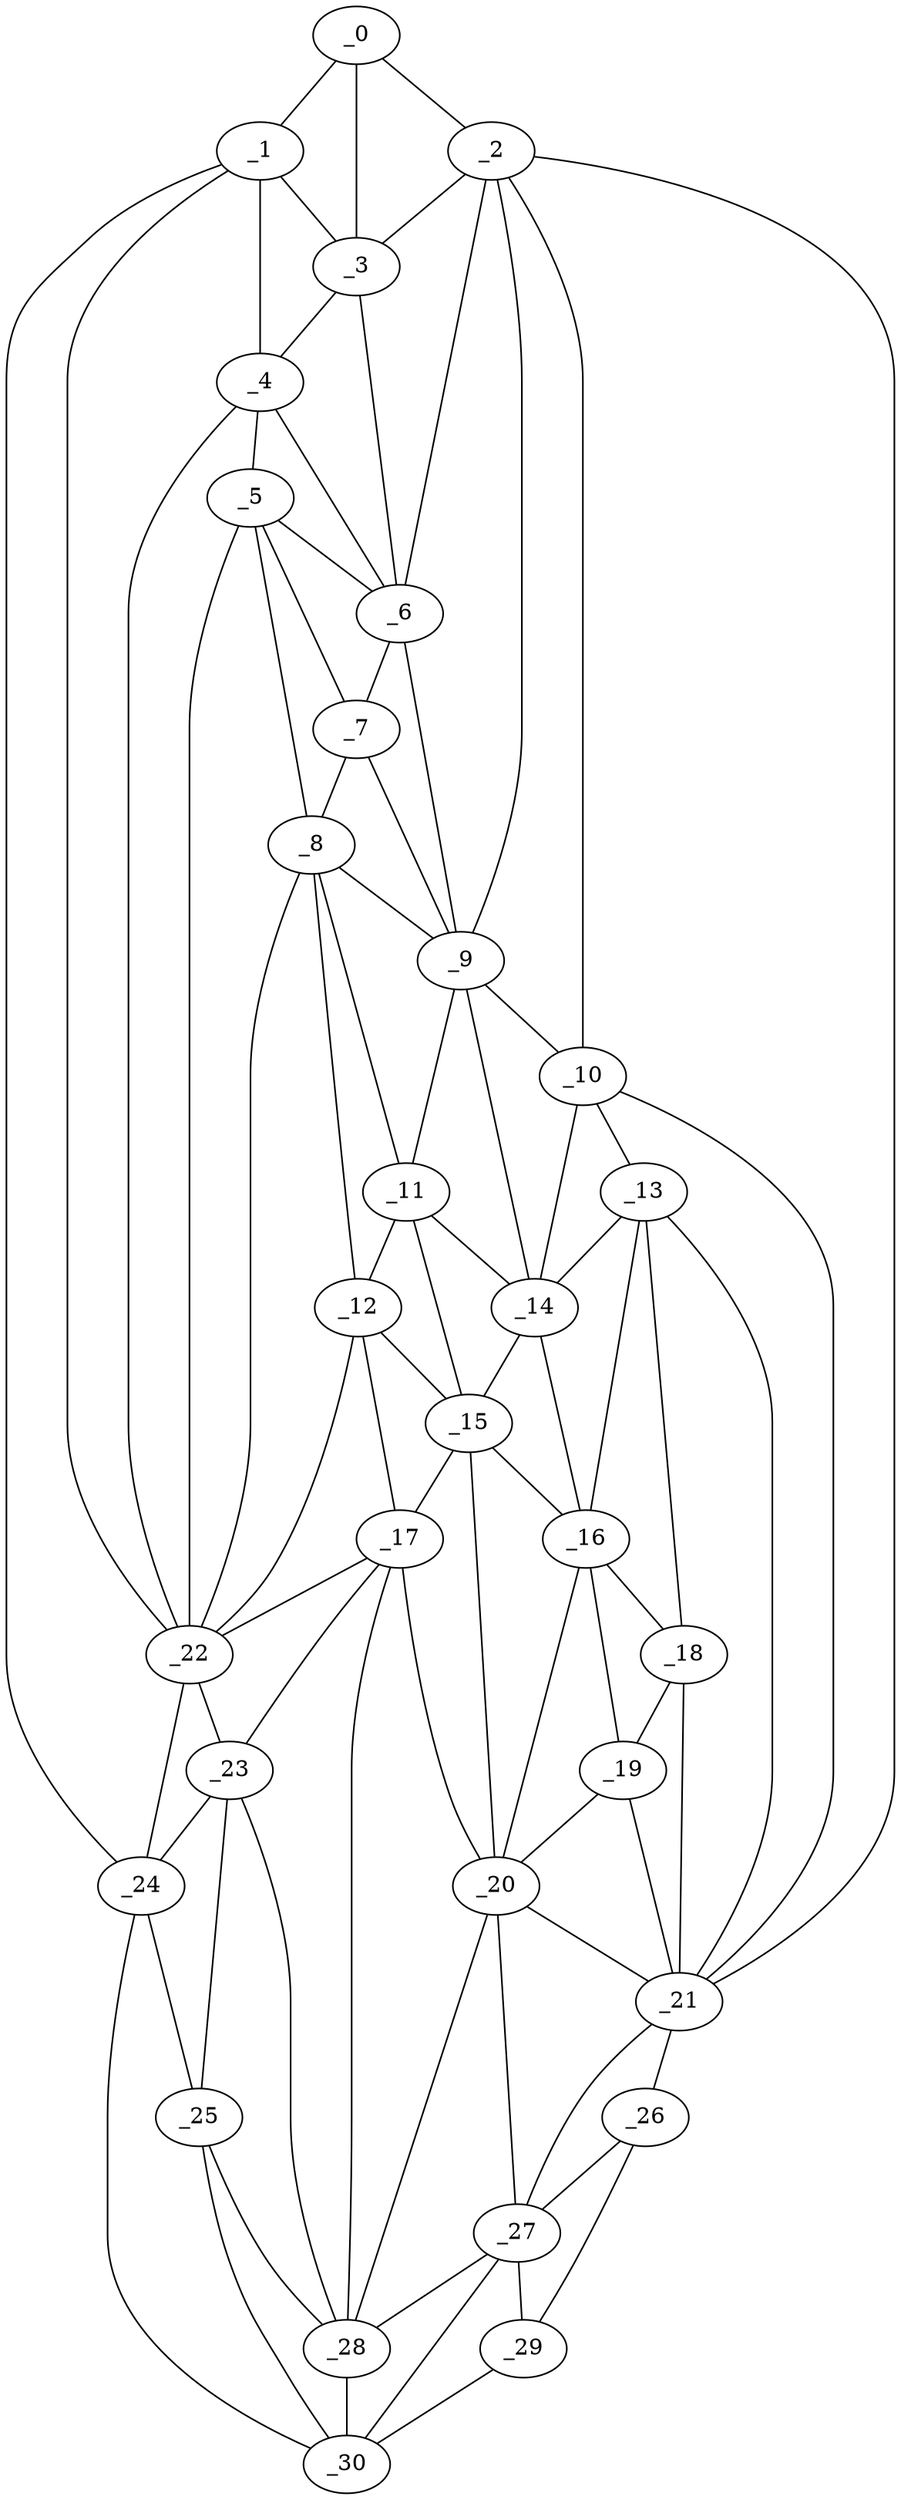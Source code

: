 graph "obj72__285.gxl" {
	_0	 [x=4,
		y=41];
	_1	 [x=5,
		y=48];
	_0 -- _1	 [valence=1];
	_2	 [x=18,
		y=30];
	_0 -- _2	 [valence=1];
	_3	 [x=18,
		y=39];
	_0 -- _3	 [valence=1];
	_1 -- _3	 [valence=2];
	_4	 [x=28,
		y=50];
	_1 -- _4	 [valence=2];
	_22	 [x=96,
		y=84];
	_1 -- _22	 [valence=2];
	_24	 [x=110,
		y=91];
	_1 -- _24	 [valence=1];
	_2 -- _3	 [valence=2];
	_6	 [x=45,
		y=42];
	_2 -- _6	 [valence=1];
	_9	 [x=59,
		y=33];
	_2 -- _9	 [valence=2];
	_10	 [x=67,
		y=30];
	_2 -- _10	 [valence=2];
	_21	 [x=96,
		y=28];
	_2 -- _21	 [valence=1];
	_3 -- _4	 [valence=2];
	_3 -- _6	 [valence=2];
	_5	 [x=42,
		y=51];
	_4 -- _5	 [valence=2];
	_4 -- _6	 [valence=1];
	_4 -- _22	 [valence=2];
	_5 -- _6	 [valence=2];
	_7	 [x=50,
		y=44];
	_5 -- _7	 [valence=2];
	_8	 [x=58,
		y=49];
	_5 -- _8	 [valence=1];
	_5 -- _22	 [valence=2];
	_6 -- _7	 [valence=1];
	_6 -- _9	 [valence=1];
	_7 -- _8	 [valence=1];
	_7 -- _9	 [valence=2];
	_8 -- _9	 [valence=1];
	_11	 [x=73,
		y=46];
	_8 -- _11	 [valence=1];
	_12	 [x=73,
		y=52];
	_8 -- _12	 [valence=2];
	_8 -- _22	 [valence=2];
	_9 -- _10	 [valence=2];
	_9 -- _11	 [valence=1];
	_14	 [x=74,
		y=36];
	_9 -- _14	 [valence=2];
	_13	 [x=74,
		y=30];
	_10 -- _13	 [valence=1];
	_10 -- _14	 [valence=1];
	_10 -- _21	 [valence=1];
	_11 -- _12	 [valence=2];
	_11 -- _14	 [valence=1];
	_15	 [x=79,
		y=45];
	_11 -- _15	 [valence=2];
	_12 -- _15	 [valence=1];
	_17	 [x=81,
		y=52];
	_12 -- _17	 [valence=1];
	_12 -- _22	 [valence=1];
	_13 -- _14	 [valence=2];
	_16	 [x=80,
		y=36];
	_13 -- _16	 [valence=2];
	_18	 [x=82,
		y=30];
	_13 -- _18	 [valence=2];
	_13 -- _21	 [valence=2];
	_14 -- _15	 [valence=2];
	_14 -- _16	 [valence=2];
	_15 -- _16	 [valence=2];
	_15 -- _17	 [valence=1];
	_20	 [x=88,
		y=43];
	_15 -- _20	 [valence=2];
	_16 -- _18	 [valence=1];
	_19	 [x=87,
		y=36];
	_16 -- _19	 [valence=2];
	_16 -- _20	 [valence=1];
	_17 -- _20	 [valence=2];
	_17 -- _22	 [valence=2];
	_23	 [x=104,
		y=78];
	_17 -- _23	 [valence=2];
	_28	 [x=114,
		y=67];
	_17 -- _28	 [valence=2];
	_18 -- _19	 [valence=2];
	_18 -- _21	 [valence=1];
	_19 -- _20	 [valence=2];
	_19 -- _21	 [valence=2];
	_20 -- _21	 [valence=2];
	_27	 [x=114,
		y=39];
	_20 -- _27	 [valence=2];
	_20 -- _28	 [valence=2];
	_26	 [x=113,
		y=28];
	_21 -- _26	 [valence=1];
	_21 -- _27	 [valence=1];
	_22 -- _23	 [valence=1];
	_22 -- _24	 [valence=2];
	_23 -- _24	 [valence=2];
	_25	 [x=112,
		y=74];
	_23 -- _25	 [valence=2];
	_23 -- _28	 [valence=2];
	_24 -- _25	 [valence=1];
	_30	 [x=126,
		y=50];
	_24 -- _30	 [valence=1];
	_25 -- _28	 [valence=1];
	_25 -- _30	 [valence=2];
	_26 -- _27	 [valence=2];
	_29	 [x=126,
		y=37];
	_26 -- _29	 [valence=1];
	_27 -- _28	 [valence=1];
	_27 -- _29	 [valence=2];
	_27 -- _30	 [valence=2];
	_28 -- _30	 [valence=2];
	_29 -- _30	 [valence=1];
}
